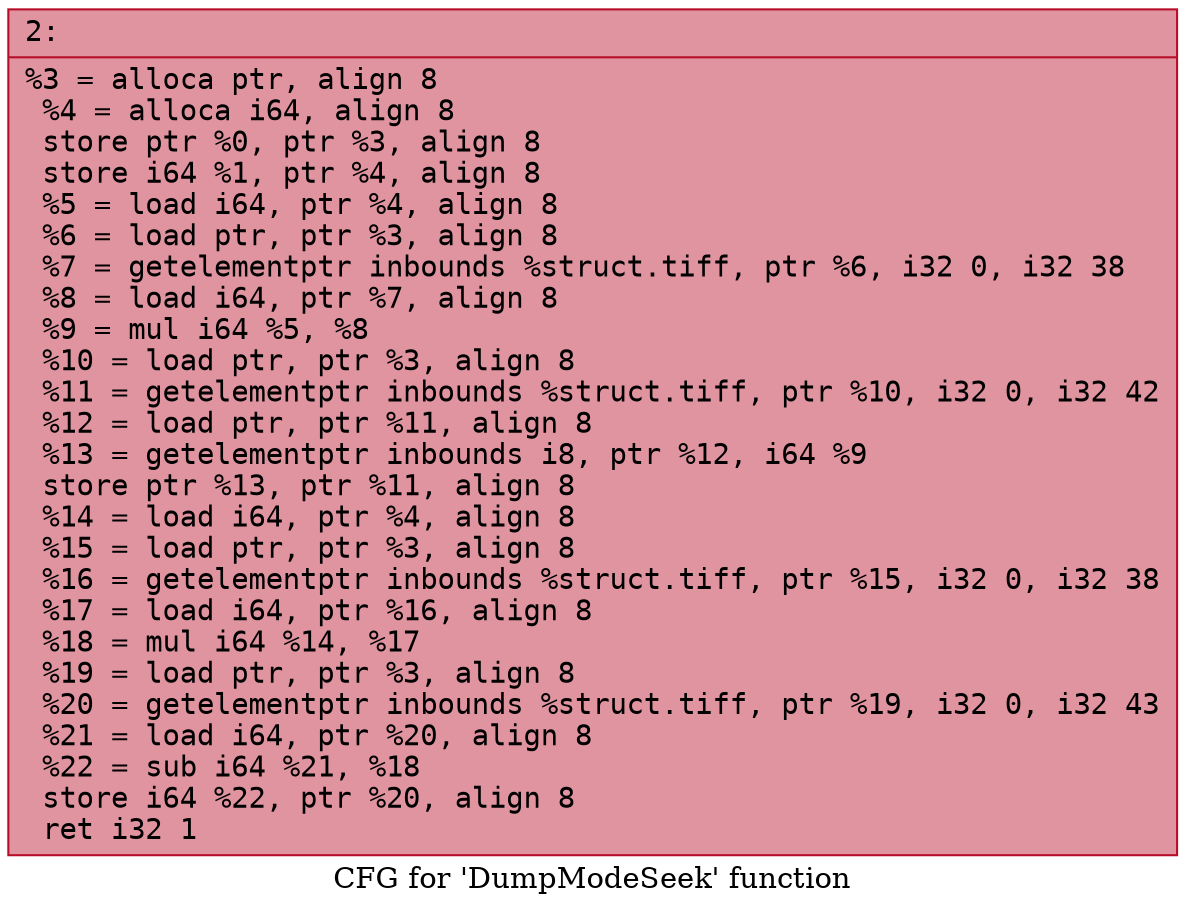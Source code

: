 digraph "CFG for 'DumpModeSeek' function" {
	label="CFG for 'DumpModeSeek' function";

	Node0x600003f34730 [shape=record,color="#b70d28ff", style=filled, fillcolor="#b70d2870" fontname="Courier",label="{2:\l|  %3 = alloca ptr, align 8\l  %4 = alloca i64, align 8\l  store ptr %0, ptr %3, align 8\l  store i64 %1, ptr %4, align 8\l  %5 = load i64, ptr %4, align 8\l  %6 = load ptr, ptr %3, align 8\l  %7 = getelementptr inbounds %struct.tiff, ptr %6, i32 0, i32 38\l  %8 = load i64, ptr %7, align 8\l  %9 = mul i64 %5, %8\l  %10 = load ptr, ptr %3, align 8\l  %11 = getelementptr inbounds %struct.tiff, ptr %10, i32 0, i32 42\l  %12 = load ptr, ptr %11, align 8\l  %13 = getelementptr inbounds i8, ptr %12, i64 %9\l  store ptr %13, ptr %11, align 8\l  %14 = load i64, ptr %4, align 8\l  %15 = load ptr, ptr %3, align 8\l  %16 = getelementptr inbounds %struct.tiff, ptr %15, i32 0, i32 38\l  %17 = load i64, ptr %16, align 8\l  %18 = mul i64 %14, %17\l  %19 = load ptr, ptr %3, align 8\l  %20 = getelementptr inbounds %struct.tiff, ptr %19, i32 0, i32 43\l  %21 = load i64, ptr %20, align 8\l  %22 = sub i64 %21, %18\l  store i64 %22, ptr %20, align 8\l  ret i32 1\l}"];
}
